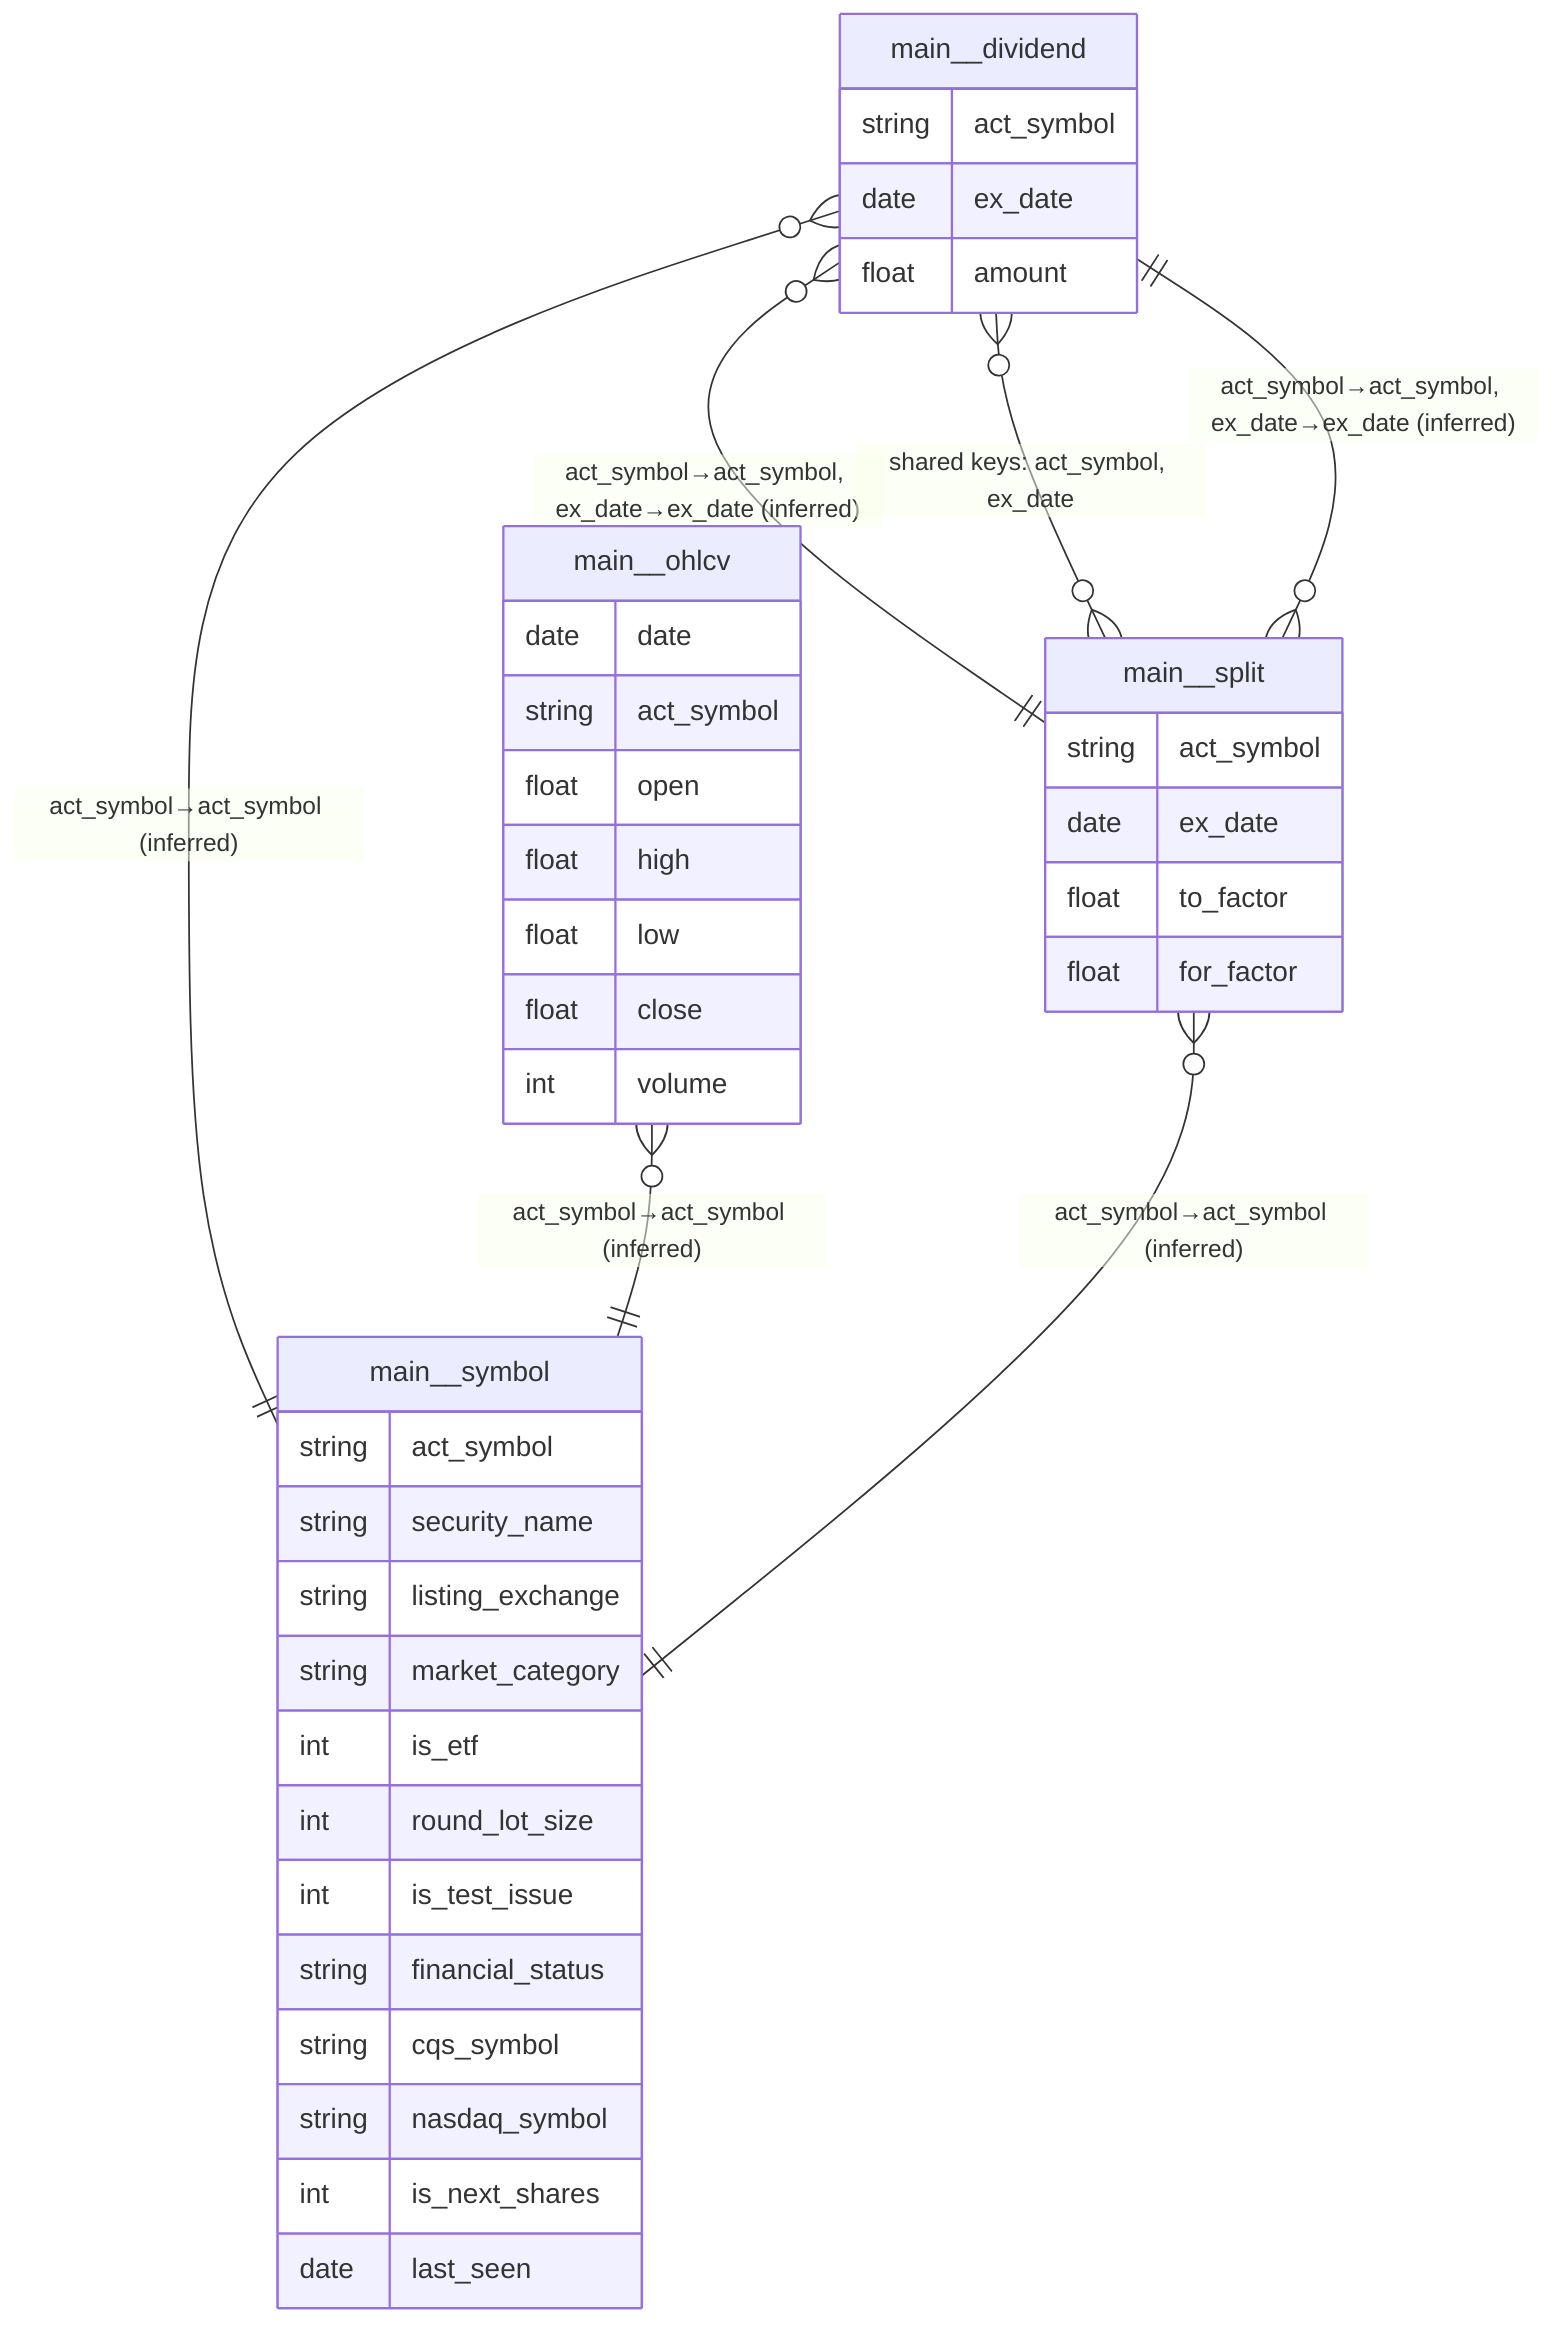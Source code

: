 erDiagram
main__dividend {
  string act_symbol
  date ex_date
  float amount
}
main__ohlcv {
  date date
  string act_symbol
  float open
  float high
  float low
  float close
  int volume
}
main__split {
  string act_symbol
  date ex_date
  float to_factor
  float for_factor
}
main__symbol {
  string act_symbol
  string security_name
  string listing_exchange
  string market_category
  int is_etf
  int round_lot_size
  int is_test_issue
  string financial_status
  string cqs_symbol
  string nasdaq_symbol
  int is_next_shares
  date last_seen
}
main__split }o--|| main__dividend : "act_symbol→act_symbol, ex_date→ex_date (inferred)"
main__dividend }o--|| main__split : "act_symbol→act_symbol, ex_date→ex_date (inferred)"
main__dividend }o--|| main__symbol : "act_symbol→act_symbol (inferred)"
main__ohlcv }o--|| main__symbol : "act_symbol→act_symbol (inferred)"
main__split }o--|| main__symbol : "act_symbol→act_symbol (inferred)"
main__dividend }o--o{ main__split : "shared keys: act_symbol, ex_date"